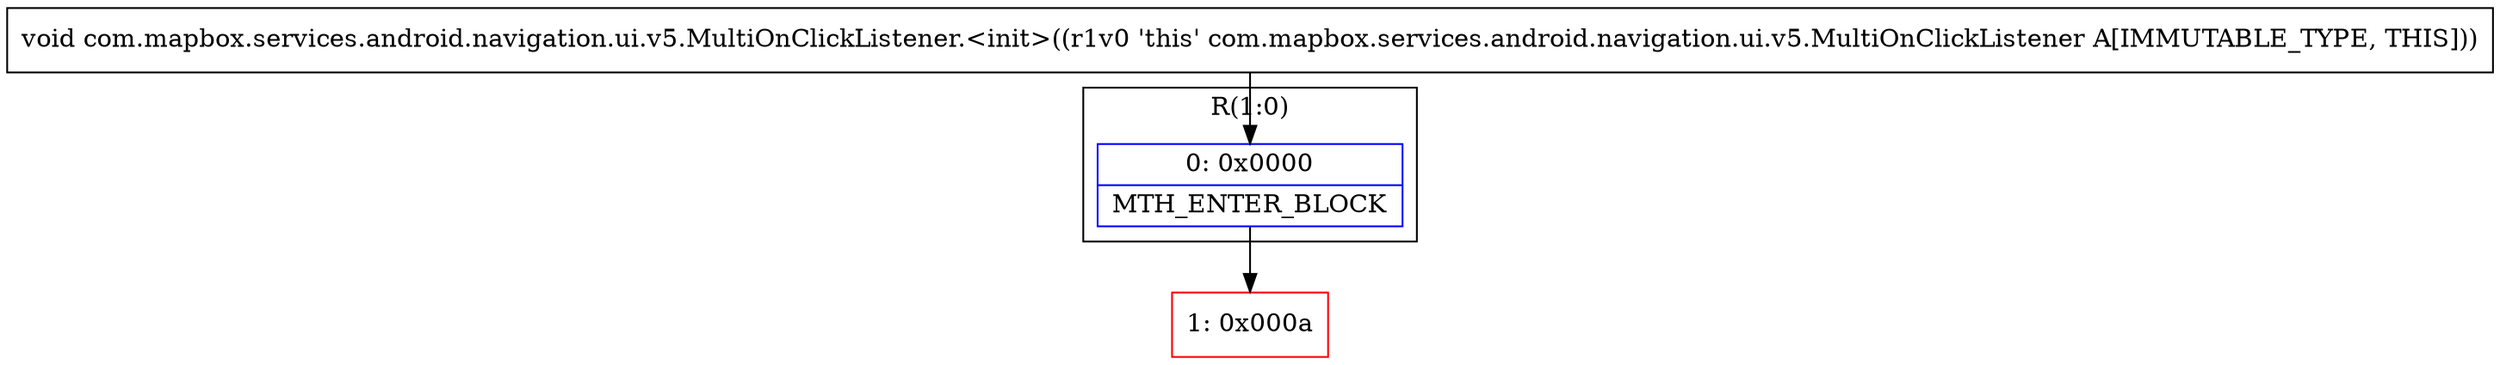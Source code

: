 digraph "CFG forcom.mapbox.services.android.navigation.ui.v5.MultiOnClickListener.\<init\>()V" {
subgraph cluster_Region_1202649984 {
label = "R(1:0)";
node [shape=record,color=blue];
Node_0 [shape=record,label="{0\:\ 0x0000|MTH_ENTER_BLOCK\l}"];
}
Node_1 [shape=record,color=red,label="{1\:\ 0x000a}"];
MethodNode[shape=record,label="{void com.mapbox.services.android.navigation.ui.v5.MultiOnClickListener.\<init\>((r1v0 'this' com.mapbox.services.android.navigation.ui.v5.MultiOnClickListener A[IMMUTABLE_TYPE, THIS])) }"];
MethodNode -> Node_0;
Node_0 -> Node_1;
}

